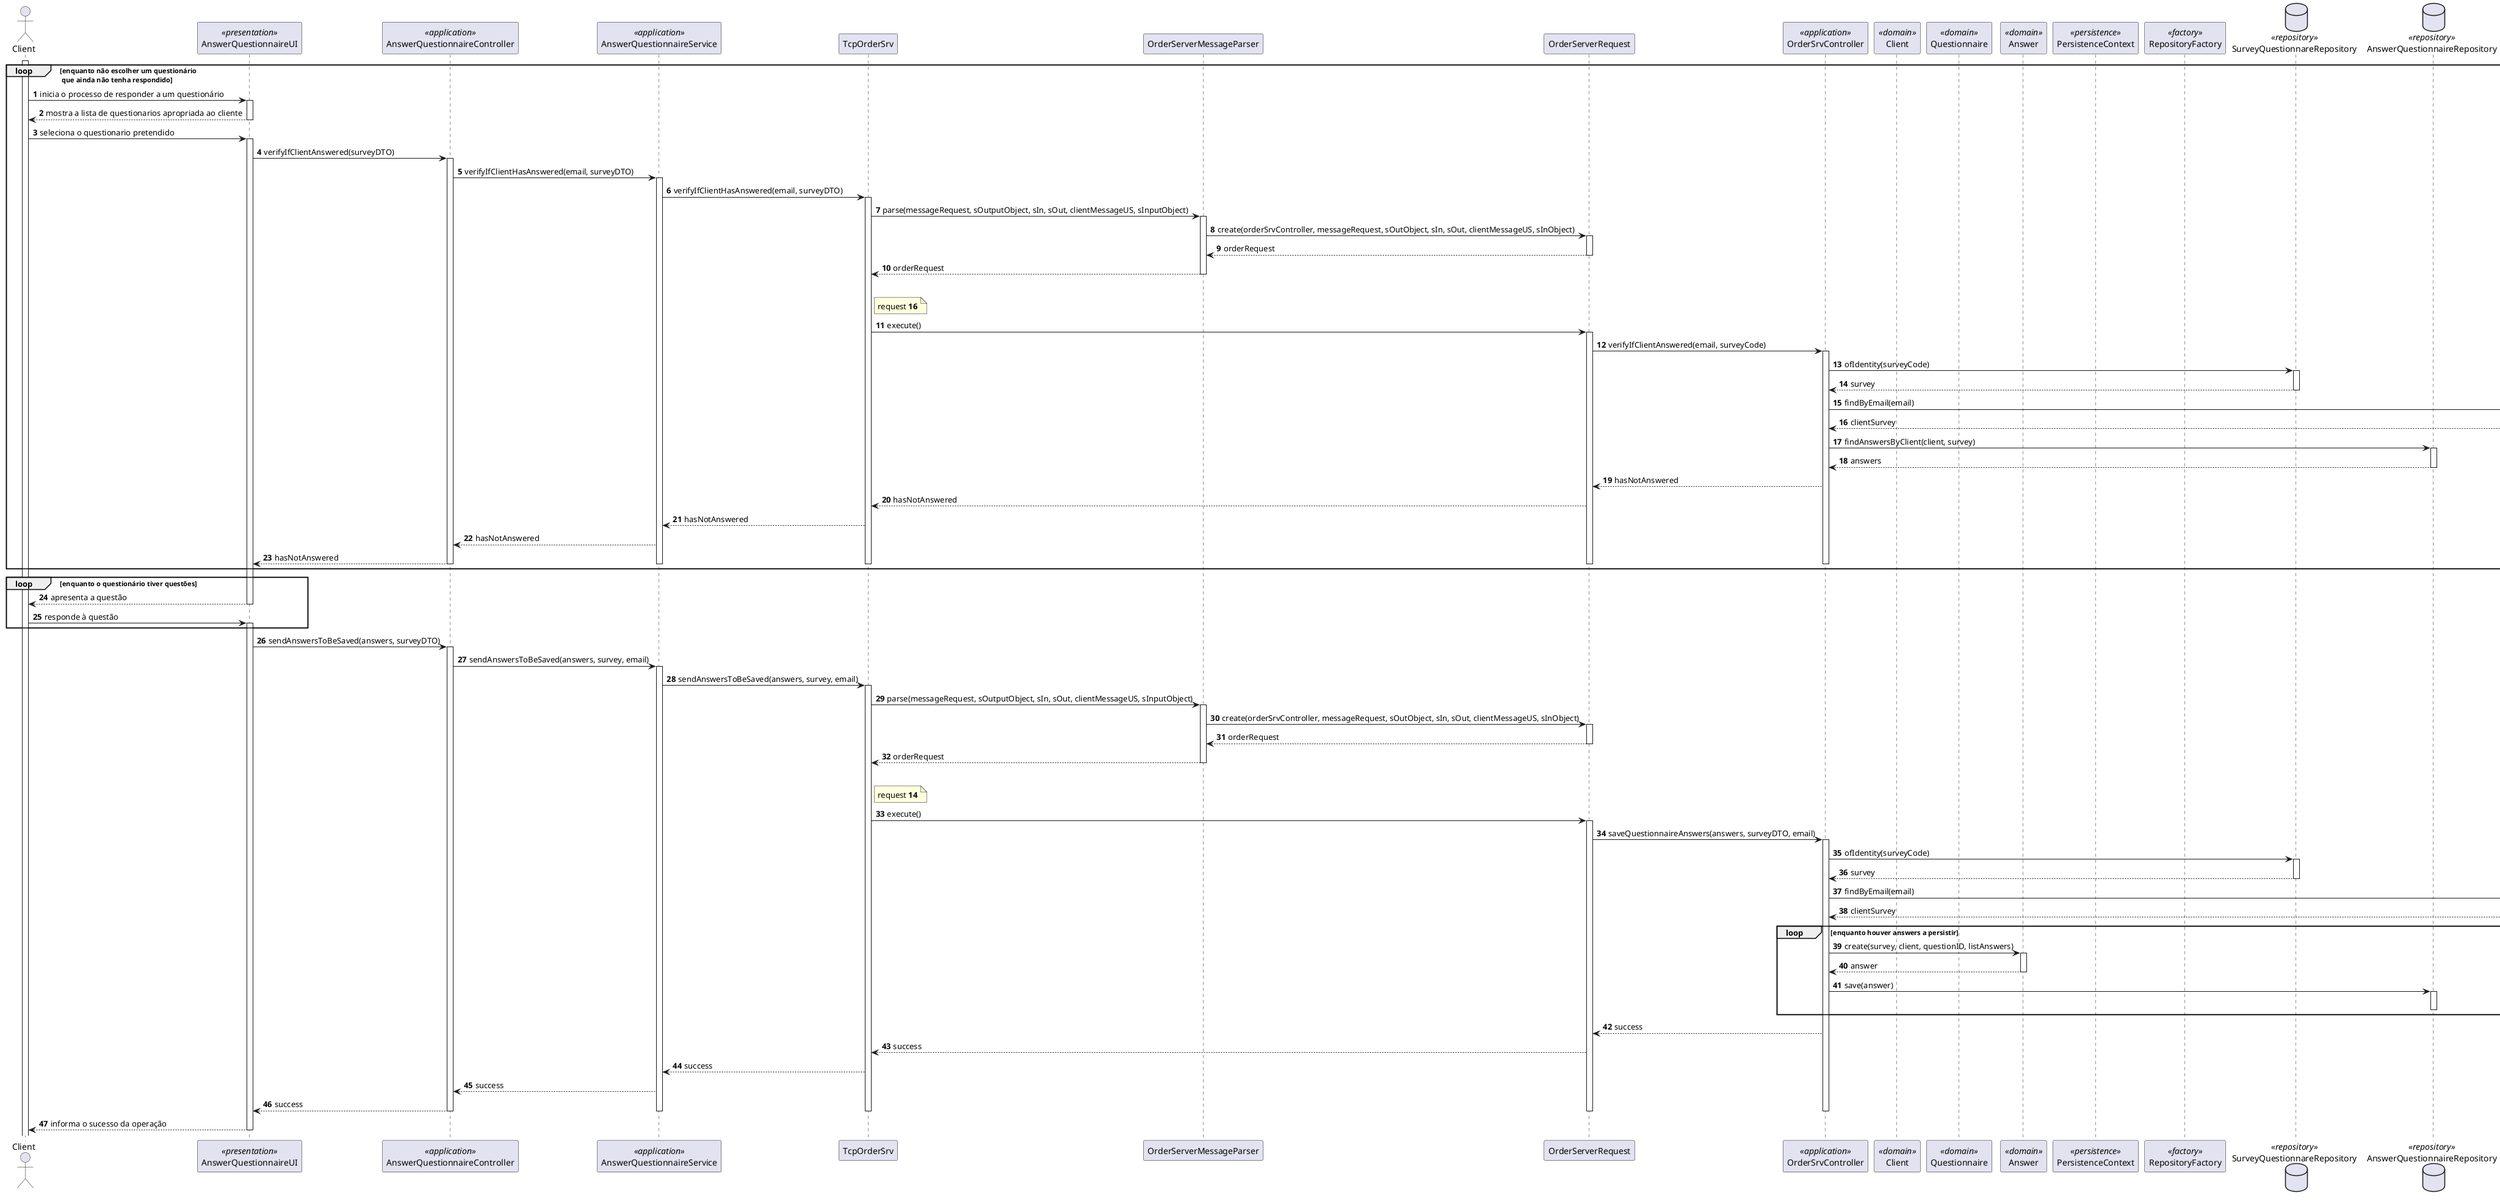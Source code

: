@startuml

/' FALTA PARTE DE MOSTRAR LISTA APROPRIADA DE QUESTIONARIOS AO CLIENT '/

autonumber
actor "Client" as C

participant AnswerQuestionnaireUI as UI <<presentation>>
participant AnswerQuestionnaireController as CONTROLLER <<application>>
participant AnswerQuestionnaireService as SERVICE <<application>>
participant TcpOrderSrv as ORDER_SERVER
participant OrderServerMessageParser as PARSER
participant OrderServerRequest as ORDER_REQUEST
participant OrderSrvController as ORDER_CONTROLLER <<application>>

participant "Client" as CLIENT <<domain>>
participant "Questionnaire" as QUESTIONNAIRE <<domain>>
participant "Answer" as ANSWER <<domain>>

participant PersistenceContext as PERSISTENCE <<persistence>>
participant RepositoryFactory as FACTORY <<factory>>
database SurveyQuestionnareRepository as SURVEY_REP <<repository>>
database AnswerQuestionnaireRepository as ANSWER_REP <<repository>>
database ClientRepository as CLIENT_REP <<repository>>

loop enquanto não escolher um questionário\n que ainda não tenha respondido
activate C
C -> UI : inicia o processo de responder a um questionário
activate UI
UI --> C : mostra a lista de questionarios apropriada ao cliente
deactivate UI

C -> UI : seleciona o questionario pretendido
activate UI
UI -> CONTROLLER : verifyIfClientAnswered(surveyDTO)
activate CONTROLLER
CONTROLLER -> SERVICE : verifyIfClientHasAnswered(email, surveyDTO)
activate SERVICE
SERVICE -> ORDER_SERVER : verifyIfClientHasAnswered(email, surveyDTO)
activate ORDER_SERVER

ORDER_SERVER -> PARSER : parse(messageRequest, sOutputObject, sIn, sOut, clientMessageUS, sInputObject)
activate PARSER
PARSER -> ORDER_REQUEST : create(orderSrvController, messageRequest, sOutObject, sIn, sOut, clientMessageUS, sInObject)
activate ORDER_REQUEST
ORDER_REQUEST --> PARSER : orderRequest
deactivate ORDER_REQUEST
PARSER --> ORDER_SERVER : orderRequest
deactivate PARSER
|||
note right of ORDER_SERVER
request **16**
end note
ORDER_SERVER -> ORDER_REQUEST : execute()
activate ORDER_REQUEST

ORDER_REQUEST -> ORDER_CONTROLLER : verifyIfClientAnswered(email, surveyCode)
activate ORDER_CONTROLLER
ORDER_CONTROLLER -> SURVEY_REP : ofIdentity(surveyCode)
activate SURVEY_REP
SURVEY_REP --> ORDER_CONTROLLER : survey
deactivate SURVEY_REP
ORDER_CONTROLLER -> CLIENT_REP : findByEmail(email)
activate CLIENT_REP
CLIENT_REP --> ORDER_CONTROLLER : clientSurvey
deactivate CLIENT_REP
ORDER_CONTROLLER -> ANSWER_REP : findAnswersByClient(client, survey)
activate ANSWER_REP
ANSWER_REP --> ORDER_CONTROLLER : answers
deactivate ANSWER_REP

ORDER_CONTROLLER --> ORDER_REQUEST : hasNotAnswered
ORDER_REQUEST --> ORDER_SERVER : hasNotAnswered
ORDER_SERVER --> SERVICE : hasNotAnswered
SERVICE --> CONTROLLER : hasNotAnswered
CONTROLLER --> UI : hasNotAnswered

deactivate ORDER_CONTROLLER
deactivate ORDER_REQUEST
deactivate PARSER
deactivate ORDER_SERVER
deactivate SERVICE
deactivate CONTROLLER
end

loop enquanto o questionário tiver questões
UI --> C : apresenta a questão
deactivate UI
C -> UI : responde à questão
activate UI
end

UI -> CONTROLLER : sendAnswersToBeSaved(answers, surveyDTO)
activate CONTROLLER
CONTROLLER -> SERVICE : sendAnswersToBeSaved(answers, survey, email)
activate SERVICE
SERVICE -> ORDER_SERVER : sendAnswersToBeSaved(answers, survey, email)
activate ORDER_SERVER

ORDER_SERVER -> PARSER : parse(messageRequest, sOutputObject, sIn, sOut, clientMessageUS, sInputObject)
activate PARSER
PARSER -> ORDER_REQUEST : create(orderSrvController, messageRequest, sOutObject, sIn, sOut, clientMessageUS, sInObject)
activate ORDER_REQUEST
ORDER_REQUEST --> PARSER : orderRequest
deactivate ORDER_REQUEST
PARSER --> ORDER_SERVER : orderRequest
deactivate PARSER
|||
note right of ORDER_SERVER
request **14**
end note
ORDER_SERVER -> ORDER_REQUEST : execute()
activate ORDER_REQUEST

ORDER_REQUEST -> ORDER_CONTROLLER : saveQuestionnaireAnswers(answers, surveyDTO, email)
activate ORDER_CONTROLLER
ORDER_CONTROLLER -> SURVEY_REP : ofIdentity(surveyCode)
activate SURVEY_REP
SURVEY_REP --> ORDER_CONTROLLER : survey
deactivate SURVEY_REP
ORDER_CONTROLLER -> CLIENT_REP : findByEmail(email)
activate CLIENT_REP
CLIENT_REP --> ORDER_CONTROLLER : clientSurvey
deactivate CLIENT_REP
loop enquanto houver answers a persistir
ORDER_CONTROLLER -> ANSWER : create(survey, client, questionID, listAnswers)
activate ANSWER
ANSWER --> ORDER_CONTROLLER : answer
deactivate ANSWER
ORDER_CONTROLLER -> ANSWER_REP : save(answer)
activate ANSWER_REP
deactivate ANSWER_REP


end

ORDER_CONTROLLER --> ORDER_REQUEST : success
ORDER_REQUEST --> ORDER_SERVER : success
ORDER_SERVER --> SERVICE : success
SERVICE --> CONTROLLER : success
CONTROLLER --> UI : success

deactivate ORDER_CONTROLLER
deactivate ORDER_REQUEST
deactivate PARSER
deactivate ORDER_SERVER
deactivate SERVICE
deactivate CONTROLLER



UI --> C : informa o sucesso da operação
deactivate UI



@enduml